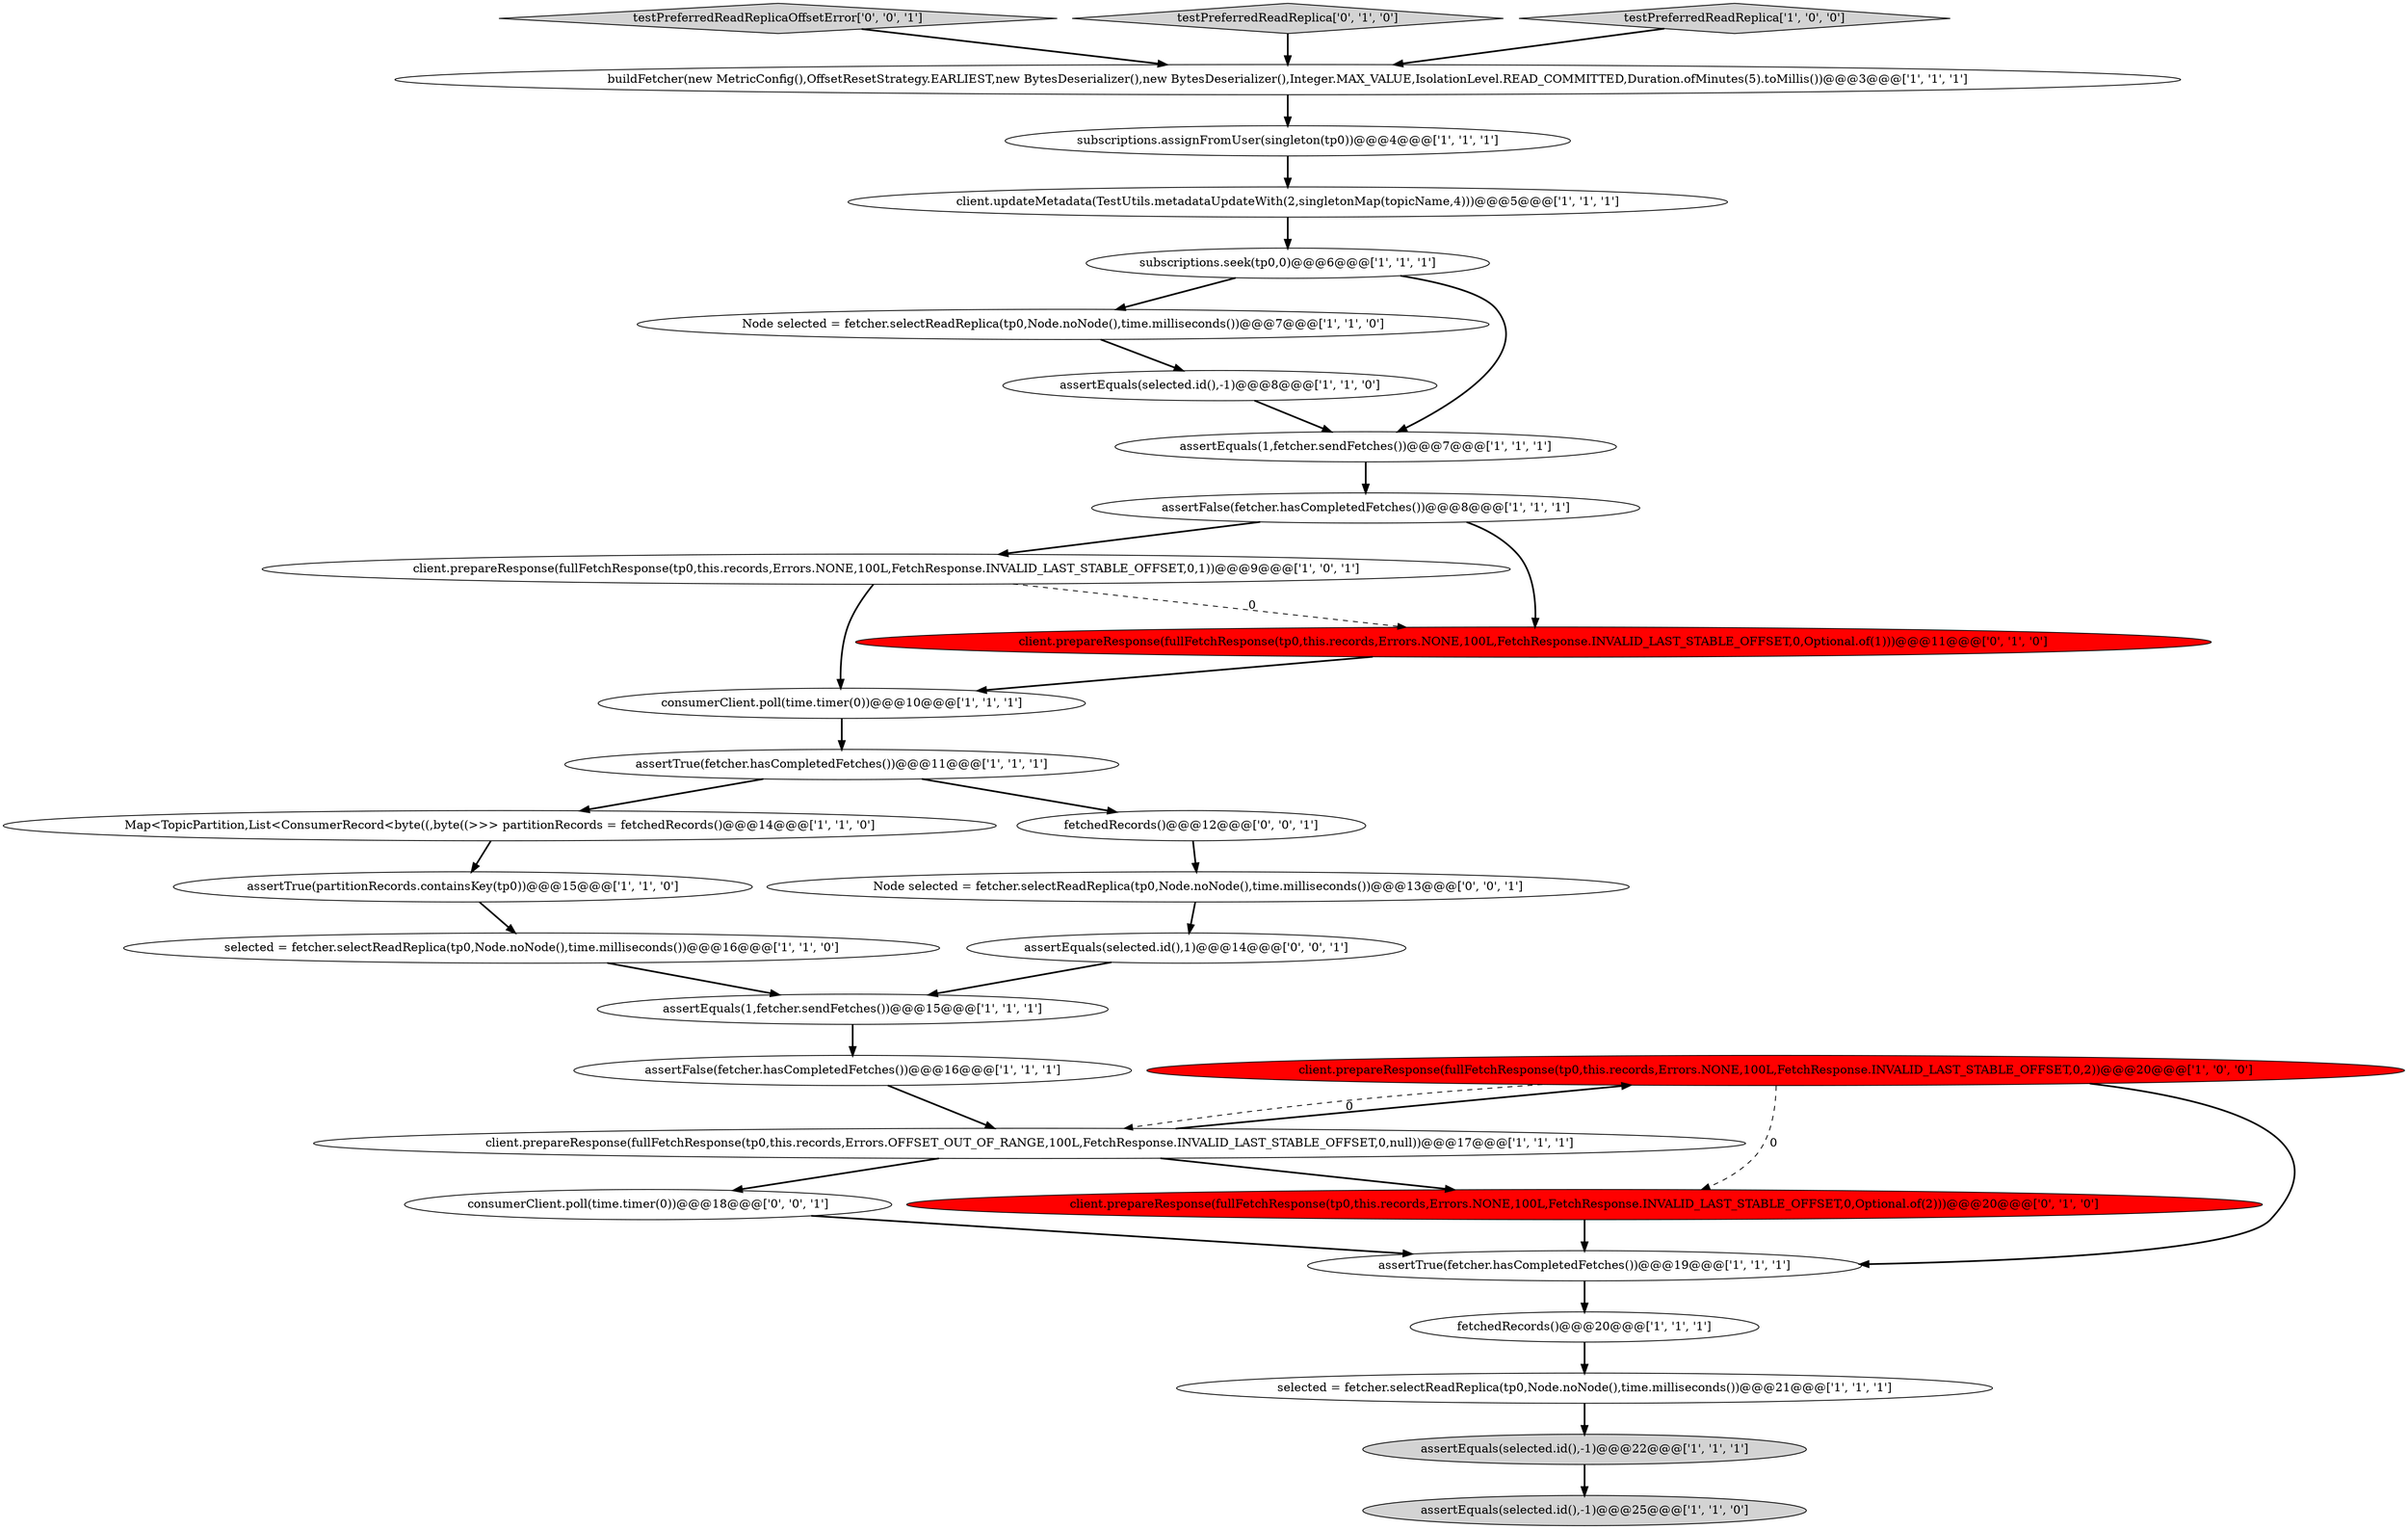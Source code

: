 digraph {
27 [style = filled, label = "consumerClient.poll(time.timer(0))@@@18@@@['0', '0', '1']", fillcolor = white, shape = ellipse image = "AAA0AAABBB3BBB"];
22 [style = filled, label = "assertEquals(selected.id(),-1)@@@25@@@['1', '1', '0']", fillcolor = lightgray, shape = ellipse image = "AAA0AAABBB1BBB"];
5 [style = filled, label = "buildFetcher(new MetricConfig(),OffsetResetStrategy.EARLIEST,new BytesDeserializer(),new BytesDeserializer(),Integer.MAX_VALUE,IsolationLevel.READ_COMMITTED,Duration.ofMinutes(5).toMillis())@@@3@@@['1', '1', '1']", fillcolor = white, shape = ellipse image = "AAA0AAABBB1BBB"];
13 [style = filled, label = "Node selected = fetcher.selectReadReplica(tp0,Node.noNode(),time.milliseconds())@@@7@@@['1', '1', '0']", fillcolor = white, shape = ellipse image = "AAA0AAABBB1BBB"];
28 [style = filled, label = "testPreferredReadReplicaOffsetError['0', '0', '1']", fillcolor = lightgray, shape = diamond image = "AAA0AAABBB3BBB"];
31 [style = filled, label = "Node selected = fetcher.selectReadReplica(tp0,Node.noNode(),time.milliseconds())@@@13@@@['0', '0', '1']", fillcolor = white, shape = ellipse image = "AAA0AAABBB3BBB"];
4 [style = filled, label = "assertFalse(fetcher.hasCompletedFetches())@@@16@@@['1', '1', '1']", fillcolor = white, shape = ellipse image = "AAA0AAABBB1BBB"];
12 [style = filled, label = "selected = fetcher.selectReadReplica(tp0,Node.noNode(),time.milliseconds())@@@16@@@['1', '1', '0']", fillcolor = white, shape = ellipse image = "AAA0AAABBB1BBB"];
24 [style = filled, label = "testPreferredReadReplica['0', '1', '0']", fillcolor = lightgray, shape = diamond image = "AAA0AAABBB2BBB"];
14 [style = filled, label = "assertTrue(partitionRecords.containsKey(tp0))@@@15@@@['1', '1', '0']", fillcolor = white, shape = ellipse image = "AAA0AAABBB1BBB"];
1 [style = filled, label = "assertEquals(selected.id(),-1)@@@8@@@['1', '1', '0']", fillcolor = white, shape = ellipse image = "AAA0AAABBB1BBB"];
2 [style = filled, label = "client.prepareResponse(fullFetchResponse(tp0,this.records,Errors.NONE,100L,FetchResponse.INVALID_LAST_STABLE_OFFSET,0,1))@@@9@@@['1', '0', '1']", fillcolor = white, shape = ellipse image = "AAA0AAABBB1BBB"];
11 [style = filled, label = "fetchedRecords()@@@20@@@['1', '1', '1']", fillcolor = white, shape = ellipse image = "AAA0AAABBB1BBB"];
20 [style = filled, label = "assertTrue(fetcher.hasCompletedFetches())@@@19@@@['1', '1', '1']", fillcolor = white, shape = ellipse image = "AAA0AAABBB1BBB"];
18 [style = filled, label = "selected = fetcher.selectReadReplica(tp0,Node.noNode(),time.milliseconds())@@@21@@@['1', '1', '1']", fillcolor = white, shape = ellipse image = "AAA0AAABBB1BBB"];
21 [style = filled, label = "testPreferredReadReplica['1', '0', '0']", fillcolor = lightgray, shape = diamond image = "AAA0AAABBB1BBB"];
10 [style = filled, label = "Map<TopicPartition,List<ConsumerRecord<byte((,byte((>>> partitionRecords = fetchedRecords()@@@14@@@['1', '1', '0']", fillcolor = white, shape = ellipse image = "AAA0AAABBB1BBB"];
19 [style = filled, label = "assertEquals(1,fetcher.sendFetches())@@@15@@@['1', '1', '1']", fillcolor = white, shape = ellipse image = "AAA0AAABBB1BBB"];
15 [style = filled, label = "subscriptions.seek(tp0,0)@@@6@@@['1', '1', '1']", fillcolor = white, shape = ellipse image = "AAA0AAABBB1BBB"];
23 [style = filled, label = "assertEquals(selected.id(),-1)@@@22@@@['1', '1', '1']", fillcolor = lightgray, shape = ellipse image = "AAA0AAABBB1BBB"];
17 [style = filled, label = "client.prepareResponse(fullFetchResponse(tp0,this.records,Errors.NONE,100L,FetchResponse.INVALID_LAST_STABLE_OFFSET,0,2))@@@20@@@['1', '0', '0']", fillcolor = red, shape = ellipse image = "AAA1AAABBB1BBB"];
3 [style = filled, label = "assertEquals(1,fetcher.sendFetches())@@@7@@@['1', '1', '1']", fillcolor = white, shape = ellipse image = "AAA0AAABBB1BBB"];
25 [style = filled, label = "client.prepareResponse(fullFetchResponse(tp0,this.records,Errors.NONE,100L,FetchResponse.INVALID_LAST_STABLE_OFFSET,0,Optional.of(2)))@@@20@@@['0', '1', '0']", fillcolor = red, shape = ellipse image = "AAA1AAABBB2BBB"];
16 [style = filled, label = "client.updateMetadata(TestUtils.metadataUpdateWith(2,singletonMap(topicName,4)))@@@5@@@['1', '1', '1']", fillcolor = white, shape = ellipse image = "AAA0AAABBB1BBB"];
29 [style = filled, label = "assertEquals(selected.id(),1)@@@14@@@['0', '0', '1']", fillcolor = white, shape = ellipse image = "AAA0AAABBB3BBB"];
30 [style = filled, label = "fetchedRecords()@@@12@@@['0', '0', '1']", fillcolor = white, shape = ellipse image = "AAA0AAABBB3BBB"];
26 [style = filled, label = "client.prepareResponse(fullFetchResponse(tp0,this.records,Errors.NONE,100L,FetchResponse.INVALID_LAST_STABLE_OFFSET,0,Optional.of(1)))@@@11@@@['0', '1', '0']", fillcolor = red, shape = ellipse image = "AAA1AAABBB2BBB"];
0 [style = filled, label = "subscriptions.assignFromUser(singleton(tp0))@@@4@@@['1', '1', '1']", fillcolor = white, shape = ellipse image = "AAA0AAABBB1BBB"];
9 [style = filled, label = "consumerClient.poll(time.timer(0))@@@10@@@['1', '1', '1']", fillcolor = white, shape = ellipse image = "AAA0AAABBB1BBB"];
7 [style = filled, label = "assertTrue(fetcher.hasCompletedFetches())@@@11@@@['1', '1', '1']", fillcolor = white, shape = ellipse image = "AAA0AAABBB1BBB"];
6 [style = filled, label = "assertFalse(fetcher.hasCompletedFetches())@@@8@@@['1', '1', '1']", fillcolor = white, shape = ellipse image = "AAA0AAABBB1BBB"];
8 [style = filled, label = "client.prepareResponse(fullFetchResponse(tp0,this.records,Errors.OFFSET_OUT_OF_RANGE,100L,FetchResponse.INVALID_LAST_STABLE_OFFSET,0,null))@@@17@@@['1', '1', '1']", fillcolor = white, shape = ellipse image = "AAA0AAABBB1BBB"];
16->15 [style = bold, label=""];
0->16 [style = bold, label=""];
15->13 [style = bold, label=""];
28->5 [style = bold, label=""];
6->26 [style = bold, label=""];
18->23 [style = bold, label=""];
7->30 [style = bold, label=""];
10->14 [style = bold, label=""];
7->10 [style = bold, label=""];
1->3 [style = bold, label=""];
3->6 [style = bold, label=""];
26->9 [style = bold, label=""];
31->29 [style = bold, label=""];
2->9 [style = bold, label=""];
9->7 [style = bold, label=""];
15->3 [style = bold, label=""];
17->25 [style = dashed, label="0"];
11->18 [style = bold, label=""];
13->1 [style = bold, label=""];
24->5 [style = bold, label=""];
6->2 [style = bold, label=""];
8->17 [style = bold, label=""];
21->5 [style = bold, label=""];
25->20 [style = bold, label=""];
23->22 [style = bold, label=""];
29->19 [style = bold, label=""];
5->0 [style = bold, label=""];
30->31 [style = bold, label=""];
14->12 [style = bold, label=""];
17->8 [style = dashed, label="0"];
4->8 [style = bold, label=""];
17->20 [style = bold, label=""];
19->4 [style = bold, label=""];
2->26 [style = dashed, label="0"];
12->19 [style = bold, label=""];
8->27 [style = bold, label=""];
8->25 [style = bold, label=""];
27->20 [style = bold, label=""];
20->11 [style = bold, label=""];
}
